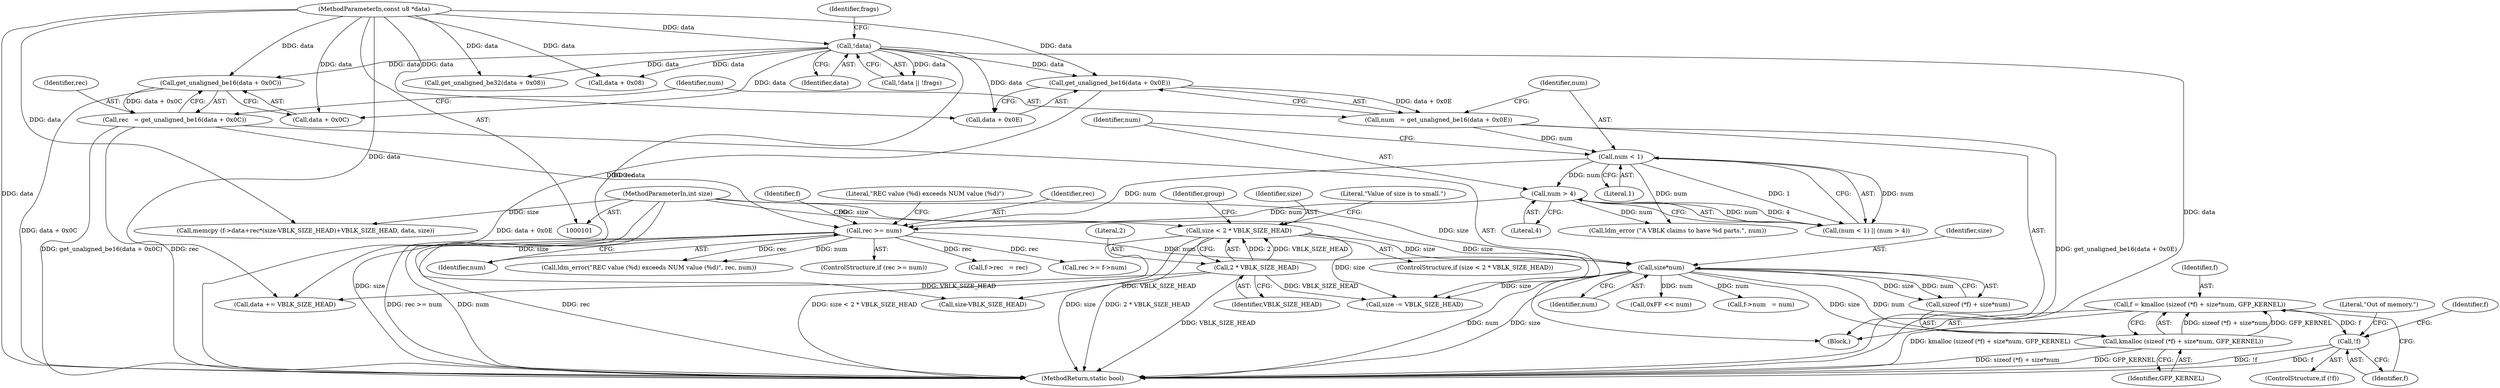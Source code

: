 digraph "0_linux_cae13fe4cc3f24820ffb990c09110626837e85d4@API" {
"1000179" [label="(Call,f = kmalloc (sizeof (*f) + size*num, GFP_KERNEL))"];
"1000181" [label="(Call,kmalloc (sizeof (*f) + size*num, GFP_KERNEL))"];
"1000186" [label="(Call,size*num)"];
"1000118" [label="(Call,size < 2 * VBLK_SIZE_HEAD)"];
"1000103" [label="(MethodParameterIn,int size)"];
"1000120" [label="(Call,2 * VBLK_SIZE_HEAD)"];
"1000161" [label="(Call,rec >= num)"];
"1000134" [label="(Call,rec   = get_unaligned_be16(data + 0x0C))"];
"1000136" [label="(Call,get_unaligned_be16(data + 0x0C))"];
"1000102" [label="(MethodParameterIn,const u8 *data)"];
"1000113" [label="(Call,!data)"];
"1000151" [label="(Call,num > 4)"];
"1000148" [label="(Call,num < 1)"];
"1000140" [label="(Call,num   = get_unaligned_be16(data + 0x0E))"];
"1000142" [label="(Call,get_unaligned_be16(data + 0x0E))"];
"1000191" [label="(Call,!f)"];
"1000121" [label="(Literal,2)"];
"1000160" [label="(ControlStructure,if (rec >= num))"];
"1000195" [label="(Literal,\"Out of memory.\")"];
"1000208" [label="(Call,f->rec   = rec)"];
"1000153" [label="(Literal,4)"];
"1000228" [label="(Call,rec >= f->num)"];
"1000151" [label="(Call,num > 4)"];
"1000187" [label="(Identifier,size)"];
"1000179" [label="(Call,f = kmalloc (sizeof (*f) + size*num, GFP_KERNEL))"];
"1000282" [label="(Call,size-VBLK_SIZE_HEAD)"];
"1000148" [label="(Call,num < 1)"];
"1000147" [label="(Call,(num < 1) || (num > 4))"];
"1000290" [label="(MethodReturn,static bool)"];
"1000114" [label="(Identifier,data)"];
"1000113" [label="(Call,!data)"];
"1000274" [label="(Call,memcpy (f->data+rec*(size-VBLK_SIZE_HEAD)+VBLK_SIZE_HEAD, data, size))"];
"1000130" [label="(Call,get_unaligned_be32(data + 0x08))"];
"1000103" [label="(MethodParameterIn,int size)"];
"1000105" [label="(Block,)"];
"1000180" [label="(Identifier,f)"];
"1000268" [label="(Call,data += VBLK_SIZE_HEAD)"];
"1000112" [label="(Call,!data || !frags)"];
"1000140" [label="(Call,num   = get_unaligned_be16(data + 0x0E))"];
"1000162" [label="(Identifier,rec)"];
"1000271" [label="(Call,size -= VBLK_SIZE_HEAD)"];
"1000129" [label="(Identifier,group)"];
"1000122" [label="(Identifier,VBLK_SIZE_HEAD)"];
"1000175" [label="(Identifier,f)"];
"1000131" [label="(Call,data + 0x08)"];
"1000161" [label="(Call,rec >= num)"];
"1000137" [label="(Call,data + 0x0C)"];
"1000118" [label="(Call,size < 2 * VBLK_SIZE_HEAD)"];
"1000135" [label="(Identifier,rec)"];
"1000150" [label="(Literal,1)"];
"1000200" [label="(Identifier,f)"];
"1000102" [label="(MethodParameterIn,const u8 *data)"];
"1000136" [label="(Call,get_unaligned_be16(data + 0x0C))"];
"1000188" [label="(Identifier,num)"];
"1000181" [label="(Call,kmalloc (sizeof (*f) + size*num, GFP_KERNEL))"];
"1000119" [label="(Identifier,size)"];
"1000149" [label="(Identifier,num)"];
"1000120" [label="(Call,2 * VBLK_SIZE_HEAD)"];
"1000142" [label="(Call,get_unaligned_be16(data + 0x0E))"];
"1000117" [label="(ControlStructure,if (size < 2 * VBLK_SIZE_HEAD))"];
"1000217" [label="(Call,0xFF << num)"];
"1000163" [label="(Identifier,num)"];
"1000155" [label="(Call,ldm_error (\"A VBLK claims to have %d parts.\", num))"];
"1000182" [label="(Call,sizeof (*f) + size*num)"];
"1000203" [label="(Call,f->num   = num)"];
"1000166" [label="(Literal,\"REC value (%d) exceeds NUM value (%d)\")"];
"1000141" [label="(Identifier,num)"];
"1000152" [label="(Identifier,num)"];
"1000165" [label="(Call,ldm_error(\"REC value (%d) exceeds NUM value (%d)\", rec, num))"];
"1000189" [label="(Identifier,GFP_KERNEL)"];
"1000191" [label="(Call,!f)"];
"1000125" [label="(Literal,\"Value of size is to small.\")"];
"1000143" [label="(Call,data + 0x0E)"];
"1000186" [label="(Call,size*num)"];
"1000190" [label="(ControlStructure,if (!f))"];
"1000192" [label="(Identifier,f)"];
"1000116" [label="(Identifier,frags)"];
"1000134" [label="(Call,rec   = get_unaligned_be16(data + 0x0C))"];
"1000179" -> "1000105"  [label="AST: "];
"1000179" -> "1000181"  [label="CFG: "];
"1000180" -> "1000179"  [label="AST: "];
"1000181" -> "1000179"  [label="AST: "];
"1000192" -> "1000179"  [label="CFG: "];
"1000179" -> "1000290"  [label="DDG: kmalloc (sizeof (*f) + size*num, GFP_KERNEL)"];
"1000181" -> "1000179"  [label="DDG: sizeof (*f) + size*num"];
"1000181" -> "1000179"  [label="DDG: GFP_KERNEL"];
"1000179" -> "1000191"  [label="DDG: f"];
"1000181" -> "1000189"  [label="CFG: "];
"1000182" -> "1000181"  [label="AST: "];
"1000189" -> "1000181"  [label="AST: "];
"1000181" -> "1000290"  [label="DDG: sizeof (*f) + size*num"];
"1000181" -> "1000290"  [label="DDG: GFP_KERNEL"];
"1000186" -> "1000181"  [label="DDG: size"];
"1000186" -> "1000181"  [label="DDG: num"];
"1000186" -> "1000182"  [label="AST: "];
"1000186" -> "1000188"  [label="CFG: "];
"1000187" -> "1000186"  [label="AST: "];
"1000188" -> "1000186"  [label="AST: "];
"1000182" -> "1000186"  [label="CFG: "];
"1000186" -> "1000290"  [label="DDG: num"];
"1000186" -> "1000290"  [label="DDG: size"];
"1000186" -> "1000182"  [label="DDG: size"];
"1000186" -> "1000182"  [label="DDG: num"];
"1000118" -> "1000186"  [label="DDG: size"];
"1000103" -> "1000186"  [label="DDG: size"];
"1000161" -> "1000186"  [label="DDG: num"];
"1000186" -> "1000203"  [label="DDG: num"];
"1000186" -> "1000217"  [label="DDG: num"];
"1000186" -> "1000271"  [label="DDG: size"];
"1000118" -> "1000117"  [label="AST: "];
"1000118" -> "1000120"  [label="CFG: "];
"1000119" -> "1000118"  [label="AST: "];
"1000120" -> "1000118"  [label="AST: "];
"1000125" -> "1000118"  [label="CFG: "];
"1000129" -> "1000118"  [label="CFG: "];
"1000118" -> "1000290"  [label="DDG: size < 2 * VBLK_SIZE_HEAD"];
"1000118" -> "1000290"  [label="DDG: size"];
"1000118" -> "1000290"  [label="DDG: 2 * VBLK_SIZE_HEAD"];
"1000103" -> "1000118"  [label="DDG: size"];
"1000120" -> "1000118"  [label="DDG: 2"];
"1000120" -> "1000118"  [label="DDG: VBLK_SIZE_HEAD"];
"1000118" -> "1000271"  [label="DDG: size"];
"1000103" -> "1000101"  [label="AST: "];
"1000103" -> "1000290"  [label="DDG: size"];
"1000103" -> "1000271"  [label="DDG: size"];
"1000103" -> "1000282"  [label="DDG: size"];
"1000103" -> "1000274"  [label="DDG: size"];
"1000120" -> "1000122"  [label="CFG: "];
"1000121" -> "1000120"  [label="AST: "];
"1000122" -> "1000120"  [label="AST: "];
"1000120" -> "1000290"  [label="DDG: VBLK_SIZE_HEAD"];
"1000120" -> "1000268"  [label="DDG: VBLK_SIZE_HEAD"];
"1000120" -> "1000271"  [label="DDG: VBLK_SIZE_HEAD"];
"1000120" -> "1000282"  [label="DDG: VBLK_SIZE_HEAD"];
"1000161" -> "1000160"  [label="AST: "];
"1000161" -> "1000163"  [label="CFG: "];
"1000162" -> "1000161"  [label="AST: "];
"1000163" -> "1000161"  [label="AST: "];
"1000166" -> "1000161"  [label="CFG: "];
"1000175" -> "1000161"  [label="CFG: "];
"1000161" -> "1000290"  [label="DDG: num"];
"1000161" -> "1000290"  [label="DDG: rec"];
"1000161" -> "1000290"  [label="DDG: rec >= num"];
"1000134" -> "1000161"  [label="DDG: rec"];
"1000151" -> "1000161"  [label="DDG: num"];
"1000148" -> "1000161"  [label="DDG: num"];
"1000161" -> "1000165"  [label="DDG: rec"];
"1000161" -> "1000165"  [label="DDG: num"];
"1000161" -> "1000208"  [label="DDG: rec"];
"1000161" -> "1000228"  [label="DDG: rec"];
"1000134" -> "1000105"  [label="AST: "];
"1000134" -> "1000136"  [label="CFG: "];
"1000135" -> "1000134"  [label="AST: "];
"1000136" -> "1000134"  [label="AST: "];
"1000141" -> "1000134"  [label="CFG: "];
"1000134" -> "1000290"  [label="DDG: rec"];
"1000134" -> "1000290"  [label="DDG: get_unaligned_be16(data + 0x0C)"];
"1000136" -> "1000134"  [label="DDG: data + 0x0C"];
"1000136" -> "1000137"  [label="CFG: "];
"1000137" -> "1000136"  [label="AST: "];
"1000136" -> "1000290"  [label="DDG: data + 0x0C"];
"1000102" -> "1000136"  [label="DDG: data"];
"1000113" -> "1000136"  [label="DDG: data"];
"1000102" -> "1000101"  [label="AST: "];
"1000102" -> "1000290"  [label="DDG: data"];
"1000102" -> "1000113"  [label="DDG: data"];
"1000102" -> "1000130"  [label="DDG: data"];
"1000102" -> "1000131"  [label="DDG: data"];
"1000102" -> "1000137"  [label="DDG: data"];
"1000102" -> "1000142"  [label="DDG: data"];
"1000102" -> "1000143"  [label="DDG: data"];
"1000102" -> "1000268"  [label="DDG: data"];
"1000102" -> "1000274"  [label="DDG: data"];
"1000113" -> "1000112"  [label="AST: "];
"1000113" -> "1000114"  [label="CFG: "];
"1000114" -> "1000113"  [label="AST: "];
"1000116" -> "1000113"  [label="CFG: "];
"1000112" -> "1000113"  [label="CFG: "];
"1000113" -> "1000290"  [label="DDG: data"];
"1000113" -> "1000112"  [label="DDG: data"];
"1000113" -> "1000130"  [label="DDG: data"];
"1000113" -> "1000131"  [label="DDG: data"];
"1000113" -> "1000137"  [label="DDG: data"];
"1000113" -> "1000142"  [label="DDG: data"];
"1000113" -> "1000143"  [label="DDG: data"];
"1000113" -> "1000268"  [label="DDG: data"];
"1000151" -> "1000147"  [label="AST: "];
"1000151" -> "1000153"  [label="CFG: "];
"1000152" -> "1000151"  [label="AST: "];
"1000153" -> "1000151"  [label="AST: "];
"1000147" -> "1000151"  [label="CFG: "];
"1000151" -> "1000147"  [label="DDG: num"];
"1000151" -> "1000147"  [label="DDG: 4"];
"1000148" -> "1000151"  [label="DDG: num"];
"1000151" -> "1000155"  [label="DDG: num"];
"1000148" -> "1000147"  [label="AST: "];
"1000148" -> "1000150"  [label="CFG: "];
"1000149" -> "1000148"  [label="AST: "];
"1000150" -> "1000148"  [label="AST: "];
"1000152" -> "1000148"  [label="CFG: "];
"1000147" -> "1000148"  [label="CFG: "];
"1000148" -> "1000147"  [label="DDG: num"];
"1000148" -> "1000147"  [label="DDG: 1"];
"1000140" -> "1000148"  [label="DDG: num"];
"1000148" -> "1000155"  [label="DDG: num"];
"1000140" -> "1000105"  [label="AST: "];
"1000140" -> "1000142"  [label="CFG: "];
"1000141" -> "1000140"  [label="AST: "];
"1000142" -> "1000140"  [label="AST: "];
"1000149" -> "1000140"  [label="CFG: "];
"1000140" -> "1000290"  [label="DDG: get_unaligned_be16(data + 0x0E)"];
"1000142" -> "1000140"  [label="DDG: data + 0x0E"];
"1000142" -> "1000143"  [label="CFG: "];
"1000143" -> "1000142"  [label="AST: "];
"1000142" -> "1000290"  [label="DDG: data + 0x0E"];
"1000191" -> "1000190"  [label="AST: "];
"1000191" -> "1000192"  [label="CFG: "];
"1000192" -> "1000191"  [label="AST: "];
"1000195" -> "1000191"  [label="CFG: "];
"1000200" -> "1000191"  [label="CFG: "];
"1000191" -> "1000290"  [label="DDG: !f"];
"1000191" -> "1000290"  [label="DDG: f"];
}
